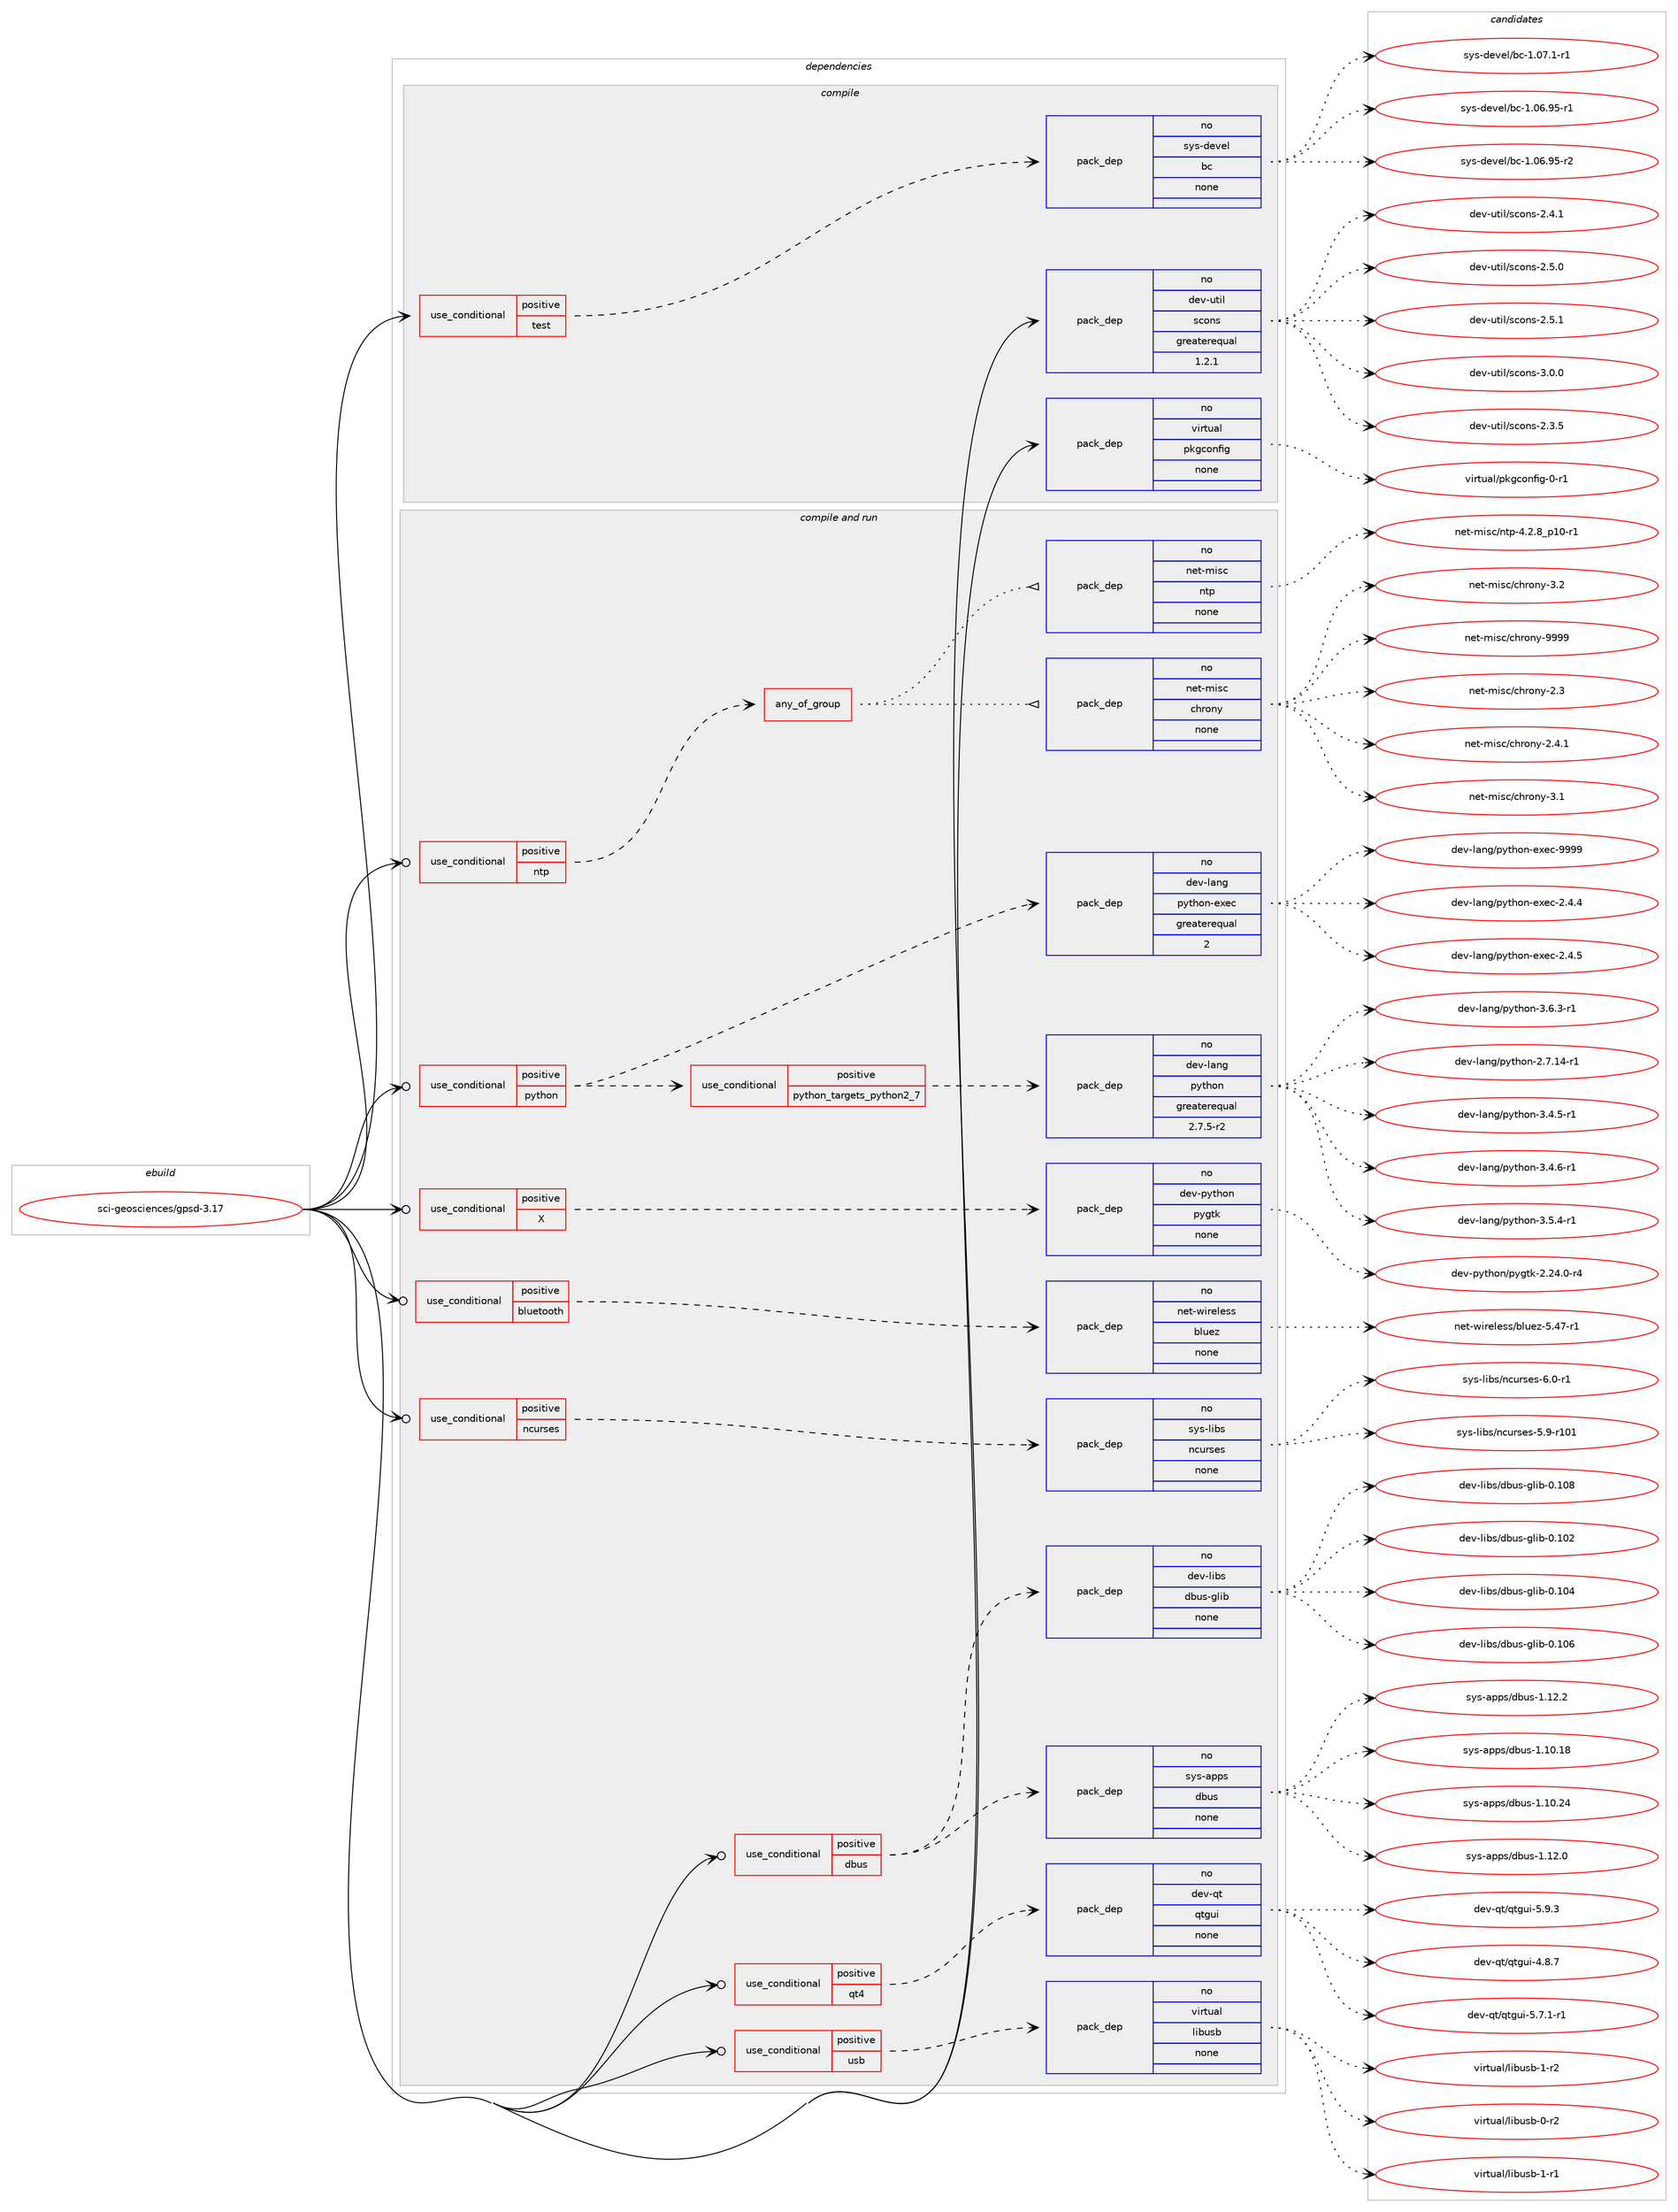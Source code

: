 digraph prolog {

# *************
# Graph options
# *************

newrank=true;
concentrate=true;
compound=true;
graph [rankdir=LR,fontname=Helvetica,fontsize=10,ranksep=1.5];#, ranksep=2.5, nodesep=0.2];
edge  [arrowhead=vee];
node  [fontname=Helvetica,fontsize=10];

# **********
# The ebuild
# **********

subgraph cluster_leftcol {
color=gray;
rank=same;
label=<<i>ebuild</i>>;
id [label="sci-geosciences/gpsd-3.17", color=red, width=4, href="../sci-geosciences/gpsd-3.17.svg"];
}

# ****************
# The dependencies
# ****************

subgraph cluster_midcol {
color=gray;
label=<<i>dependencies</i>>;
subgraph cluster_compile {
fillcolor="#eeeeee";
style=filled;
label=<<i>compile</i>>;
subgraph cond318 {
dependency1106 [label=<<TABLE BORDER="0" CELLBORDER="1" CELLSPACING="0" CELLPADDING="4"><TR><TD ROWSPAN="3" CELLPADDING="10">use_conditional</TD></TR><TR><TD>positive</TD></TR><TR><TD>test</TD></TR></TABLE>>, shape=none, color=red];
subgraph pack765 {
dependency1107 [label=<<TABLE BORDER="0" CELLBORDER="1" CELLSPACING="0" CELLPADDING="4" WIDTH="220"><TR><TD ROWSPAN="6" CELLPADDING="30">pack_dep</TD></TR><TR><TD WIDTH="110">no</TD></TR><TR><TD>sys-devel</TD></TR><TR><TD>bc</TD></TR><TR><TD>none</TD></TR><TR><TD></TD></TR></TABLE>>, shape=none, color=blue];
}
dependency1106:e -> dependency1107:w [weight=20,style="dashed",arrowhead="vee"];
}
id:e -> dependency1106:w [weight=20,style="solid",arrowhead="vee"];
subgraph pack766 {
dependency1108 [label=<<TABLE BORDER="0" CELLBORDER="1" CELLSPACING="0" CELLPADDING="4" WIDTH="220"><TR><TD ROWSPAN="6" CELLPADDING="30">pack_dep</TD></TR><TR><TD WIDTH="110">no</TD></TR><TR><TD>dev-util</TD></TR><TR><TD>scons</TD></TR><TR><TD>greaterequal</TD></TR><TR><TD>1.2.1</TD></TR></TABLE>>, shape=none, color=blue];
}
id:e -> dependency1108:w [weight=20,style="solid",arrowhead="vee"];
subgraph pack767 {
dependency1109 [label=<<TABLE BORDER="0" CELLBORDER="1" CELLSPACING="0" CELLPADDING="4" WIDTH="220"><TR><TD ROWSPAN="6" CELLPADDING="30">pack_dep</TD></TR><TR><TD WIDTH="110">no</TD></TR><TR><TD>virtual</TD></TR><TR><TD>pkgconfig</TD></TR><TR><TD>none</TD></TR><TR><TD></TD></TR></TABLE>>, shape=none, color=blue];
}
id:e -> dependency1109:w [weight=20,style="solid",arrowhead="vee"];
}
subgraph cluster_compileandrun {
fillcolor="#eeeeee";
style=filled;
label=<<i>compile and run</i>>;
subgraph cond319 {
dependency1110 [label=<<TABLE BORDER="0" CELLBORDER="1" CELLSPACING="0" CELLPADDING="4"><TR><TD ROWSPAN="3" CELLPADDING="10">use_conditional</TD></TR><TR><TD>positive</TD></TR><TR><TD>X</TD></TR></TABLE>>, shape=none, color=red];
subgraph pack768 {
dependency1111 [label=<<TABLE BORDER="0" CELLBORDER="1" CELLSPACING="0" CELLPADDING="4" WIDTH="220"><TR><TD ROWSPAN="6" CELLPADDING="30">pack_dep</TD></TR><TR><TD WIDTH="110">no</TD></TR><TR><TD>dev-python</TD></TR><TR><TD>pygtk</TD></TR><TR><TD>none</TD></TR><TR><TD></TD></TR></TABLE>>, shape=none, color=blue];
}
dependency1110:e -> dependency1111:w [weight=20,style="dashed",arrowhead="vee"];
}
id:e -> dependency1110:w [weight=20,style="solid",arrowhead="odotvee"];
subgraph cond320 {
dependency1112 [label=<<TABLE BORDER="0" CELLBORDER="1" CELLSPACING="0" CELLPADDING="4"><TR><TD ROWSPAN="3" CELLPADDING="10">use_conditional</TD></TR><TR><TD>positive</TD></TR><TR><TD>bluetooth</TD></TR></TABLE>>, shape=none, color=red];
subgraph pack769 {
dependency1113 [label=<<TABLE BORDER="0" CELLBORDER="1" CELLSPACING="0" CELLPADDING="4" WIDTH="220"><TR><TD ROWSPAN="6" CELLPADDING="30">pack_dep</TD></TR><TR><TD WIDTH="110">no</TD></TR><TR><TD>net-wireless</TD></TR><TR><TD>bluez</TD></TR><TR><TD>none</TD></TR><TR><TD></TD></TR></TABLE>>, shape=none, color=blue];
}
dependency1112:e -> dependency1113:w [weight=20,style="dashed",arrowhead="vee"];
}
id:e -> dependency1112:w [weight=20,style="solid",arrowhead="odotvee"];
subgraph cond321 {
dependency1114 [label=<<TABLE BORDER="0" CELLBORDER="1" CELLSPACING="0" CELLPADDING="4"><TR><TD ROWSPAN="3" CELLPADDING="10">use_conditional</TD></TR><TR><TD>positive</TD></TR><TR><TD>dbus</TD></TR></TABLE>>, shape=none, color=red];
subgraph pack770 {
dependency1115 [label=<<TABLE BORDER="0" CELLBORDER="1" CELLSPACING="0" CELLPADDING="4" WIDTH="220"><TR><TD ROWSPAN="6" CELLPADDING="30">pack_dep</TD></TR><TR><TD WIDTH="110">no</TD></TR><TR><TD>sys-apps</TD></TR><TR><TD>dbus</TD></TR><TR><TD>none</TD></TR><TR><TD></TD></TR></TABLE>>, shape=none, color=blue];
}
dependency1114:e -> dependency1115:w [weight=20,style="dashed",arrowhead="vee"];
subgraph pack771 {
dependency1116 [label=<<TABLE BORDER="0" CELLBORDER="1" CELLSPACING="0" CELLPADDING="4" WIDTH="220"><TR><TD ROWSPAN="6" CELLPADDING="30">pack_dep</TD></TR><TR><TD WIDTH="110">no</TD></TR><TR><TD>dev-libs</TD></TR><TR><TD>dbus-glib</TD></TR><TR><TD>none</TD></TR><TR><TD></TD></TR></TABLE>>, shape=none, color=blue];
}
dependency1114:e -> dependency1116:w [weight=20,style="dashed",arrowhead="vee"];
}
id:e -> dependency1114:w [weight=20,style="solid",arrowhead="odotvee"];
subgraph cond322 {
dependency1117 [label=<<TABLE BORDER="0" CELLBORDER="1" CELLSPACING="0" CELLPADDING="4"><TR><TD ROWSPAN="3" CELLPADDING="10">use_conditional</TD></TR><TR><TD>positive</TD></TR><TR><TD>ncurses</TD></TR></TABLE>>, shape=none, color=red];
subgraph pack772 {
dependency1118 [label=<<TABLE BORDER="0" CELLBORDER="1" CELLSPACING="0" CELLPADDING="4" WIDTH="220"><TR><TD ROWSPAN="6" CELLPADDING="30">pack_dep</TD></TR><TR><TD WIDTH="110">no</TD></TR><TR><TD>sys-libs</TD></TR><TR><TD>ncurses</TD></TR><TR><TD>none</TD></TR><TR><TD></TD></TR></TABLE>>, shape=none, color=blue];
}
dependency1117:e -> dependency1118:w [weight=20,style="dashed",arrowhead="vee"];
}
id:e -> dependency1117:w [weight=20,style="solid",arrowhead="odotvee"];
subgraph cond323 {
dependency1119 [label=<<TABLE BORDER="0" CELLBORDER="1" CELLSPACING="0" CELLPADDING="4"><TR><TD ROWSPAN="3" CELLPADDING="10">use_conditional</TD></TR><TR><TD>positive</TD></TR><TR><TD>ntp</TD></TR></TABLE>>, shape=none, color=red];
subgraph any22 {
dependency1120 [label=<<TABLE BORDER="0" CELLBORDER="1" CELLSPACING="0" CELLPADDING="4"><TR><TD CELLPADDING="10">any_of_group</TD></TR></TABLE>>, shape=none, color=red];subgraph pack773 {
dependency1121 [label=<<TABLE BORDER="0" CELLBORDER="1" CELLSPACING="0" CELLPADDING="4" WIDTH="220"><TR><TD ROWSPAN="6" CELLPADDING="30">pack_dep</TD></TR><TR><TD WIDTH="110">no</TD></TR><TR><TD>net-misc</TD></TR><TR><TD>ntp</TD></TR><TR><TD>none</TD></TR><TR><TD></TD></TR></TABLE>>, shape=none, color=blue];
}
dependency1120:e -> dependency1121:w [weight=20,style="dotted",arrowhead="oinv"];
subgraph pack774 {
dependency1122 [label=<<TABLE BORDER="0" CELLBORDER="1" CELLSPACING="0" CELLPADDING="4" WIDTH="220"><TR><TD ROWSPAN="6" CELLPADDING="30">pack_dep</TD></TR><TR><TD WIDTH="110">no</TD></TR><TR><TD>net-misc</TD></TR><TR><TD>chrony</TD></TR><TR><TD>none</TD></TR><TR><TD></TD></TR></TABLE>>, shape=none, color=blue];
}
dependency1120:e -> dependency1122:w [weight=20,style="dotted",arrowhead="oinv"];
}
dependency1119:e -> dependency1120:w [weight=20,style="dashed",arrowhead="vee"];
}
id:e -> dependency1119:w [weight=20,style="solid",arrowhead="odotvee"];
subgraph cond324 {
dependency1123 [label=<<TABLE BORDER="0" CELLBORDER="1" CELLSPACING="0" CELLPADDING="4"><TR><TD ROWSPAN="3" CELLPADDING="10">use_conditional</TD></TR><TR><TD>positive</TD></TR><TR><TD>python</TD></TR></TABLE>>, shape=none, color=red];
subgraph cond325 {
dependency1124 [label=<<TABLE BORDER="0" CELLBORDER="1" CELLSPACING="0" CELLPADDING="4"><TR><TD ROWSPAN="3" CELLPADDING="10">use_conditional</TD></TR><TR><TD>positive</TD></TR><TR><TD>python_targets_python2_7</TD></TR></TABLE>>, shape=none, color=red];
subgraph pack775 {
dependency1125 [label=<<TABLE BORDER="0" CELLBORDER="1" CELLSPACING="0" CELLPADDING="4" WIDTH="220"><TR><TD ROWSPAN="6" CELLPADDING="30">pack_dep</TD></TR><TR><TD WIDTH="110">no</TD></TR><TR><TD>dev-lang</TD></TR><TR><TD>python</TD></TR><TR><TD>greaterequal</TD></TR><TR><TD>2.7.5-r2</TD></TR></TABLE>>, shape=none, color=blue];
}
dependency1124:e -> dependency1125:w [weight=20,style="dashed",arrowhead="vee"];
}
dependency1123:e -> dependency1124:w [weight=20,style="dashed",arrowhead="vee"];
subgraph pack776 {
dependency1126 [label=<<TABLE BORDER="0" CELLBORDER="1" CELLSPACING="0" CELLPADDING="4" WIDTH="220"><TR><TD ROWSPAN="6" CELLPADDING="30">pack_dep</TD></TR><TR><TD WIDTH="110">no</TD></TR><TR><TD>dev-lang</TD></TR><TR><TD>python-exec</TD></TR><TR><TD>greaterequal</TD></TR><TR><TD>2</TD></TR></TABLE>>, shape=none, color=blue];
}
dependency1123:e -> dependency1126:w [weight=20,style="dashed",arrowhead="vee"];
}
id:e -> dependency1123:w [weight=20,style="solid",arrowhead="odotvee"];
subgraph cond326 {
dependency1127 [label=<<TABLE BORDER="0" CELLBORDER="1" CELLSPACING="0" CELLPADDING="4"><TR><TD ROWSPAN="3" CELLPADDING="10">use_conditional</TD></TR><TR><TD>positive</TD></TR><TR><TD>qt4</TD></TR></TABLE>>, shape=none, color=red];
subgraph pack777 {
dependency1128 [label=<<TABLE BORDER="0" CELLBORDER="1" CELLSPACING="0" CELLPADDING="4" WIDTH="220"><TR><TD ROWSPAN="6" CELLPADDING="30">pack_dep</TD></TR><TR><TD WIDTH="110">no</TD></TR><TR><TD>dev-qt</TD></TR><TR><TD>qtgui</TD></TR><TR><TD>none</TD></TR><TR><TD></TD></TR></TABLE>>, shape=none, color=blue];
}
dependency1127:e -> dependency1128:w [weight=20,style="dashed",arrowhead="vee"];
}
id:e -> dependency1127:w [weight=20,style="solid",arrowhead="odotvee"];
subgraph cond327 {
dependency1129 [label=<<TABLE BORDER="0" CELLBORDER="1" CELLSPACING="0" CELLPADDING="4"><TR><TD ROWSPAN="3" CELLPADDING="10">use_conditional</TD></TR><TR><TD>positive</TD></TR><TR><TD>usb</TD></TR></TABLE>>, shape=none, color=red];
subgraph pack778 {
dependency1130 [label=<<TABLE BORDER="0" CELLBORDER="1" CELLSPACING="0" CELLPADDING="4" WIDTH="220"><TR><TD ROWSPAN="6" CELLPADDING="30">pack_dep</TD></TR><TR><TD WIDTH="110">no</TD></TR><TR><TD>virtual</TD></TR><TR><TD>libusb</TD></TR><TR><TD>none</TD></TR><TR><TD></TD></TR></TABLE>>, shape=none, color=blue];
}
dependency1129:e -> dependency1130:w [weight=20,style="dashed",arrowhead="vee"];
}
id:e -> dependency1129:w [weight=20,style="solid",arrowhead="odotvee"];
}
subgraph cluster_run {
fillcolor="#eeeeee";
style=filled;
label=<<i>run</i>>;
}
}

# **************
# The candidates
# **************

subgraph cluster_choices {
rank=same;
color=gray;
label=<<i>candidates</i>>;

subgraph choice765 {
color=black;
nodesep=1;
choice1151211154510010111810110847989945494648544657534511449 [label="sys-devel/bc-1.06.95-r1", color=red, width=4,href="../sys-devel/bc-1.06.95-r1.svg"];
choice1151211154510010111810110847989945494648544657534511450 [label="sys-devel/bc-1.06.95-r2", color=red, width=4,href="../sys-devel/bc-1.06.95-r2.svg"];
choice11512111545100101118101108479899454946485546494511449 [label="sys-devel/bc-1.07.1-r1", color=red, width=4,href="../sys-devel/bc-1.07.1-r1.svg"];
dependency1107:e -> choice1151211154510010111810110847989945494648544657534511449:w [style=dotted,weight="100"];
dependency1107:e -> choice1151211154510010111810110847989945494648544657534511450:w [style=dotted,weight="100"];
dependency1107:e -> choice11512111545100101118101108479899454946485546494511449:w [style=dotted,weight="100"];
}
subgraph choice766 {
color=black;
nodesep=1;
choice100101118451171161051084711599111110115455046514653 [label="dev-util/scons-2.3.5", color=red, width=4,href="../dev-util/scons-2.3.5.svg"];
choice100101118451171161051084711599111110115455046524649 [label="dev-util/scons-2.4.1", color=red, width=4,href="../dev-util/scons-2.4.1.svg"];
choice100101118451171161051084711599111110115455046534648 [label="dev-util/scons-2.5.0", color=red, width=4,href="../dev-util/scons-2.5.0.svg"];
choice100101118451171161051084711599111110115455046534649 [label="dev-util/scons-2.5.1", color=red, width=4,href="../dev-util/scons-2.5.1.svg"];
choice100101118451171161051084711599111110115455146484648 [label="dev-util/scons-3.0.0", color=red, width=4,href="../dev-util/scons-3.0.0.svg"];
dependency1108:e -> choice100101118451171161051084711599111110115455046514653:w [style=dotted,weight="100"];
dependency1108:e -> choice100101118451171161051084711599111110115455046524649:w [style=dotted,weight="100"];
dependency1108:e -> choice100101118451171161051084711599111110115455046534648:w [style=dotted,weight="100"];
dependency1108:e -> choice100101118451171161051084711599111110115455046534649:w [style=dotted,weight="100"];
dependency1108:e -> choice100101118451171161051084711599111110115455146484648:w [style=dotted,weight="100"];
}
subgraph choice767 {
color=black;
nodesep=1;
choice11810511411611797108471121071039911111010210510345484511449 [label="virtual/pkgconfig-0-r1", color=red, width=4,href="../virtual/pkgconfig-0-r1.svg"];
dependency1109:e -> choice11810511411611797108471121071039911111010210510345484511449:w [style=dotted,weight="100"];
}
subgraph choice768 {
color=black;
nodesep=1;
choice1001011184511212111610411111047112121103116107455046505246484511452 [label="dev-python/pygtk-2.24.0-r4", color=red, width=4,href="../dev-python/pygtk-2.24.0-r4.svg"];
dependency1111:e -> choice1001011184511212111610411111047112121103116107455046505246484511452:w [style=dotted,weight="100"];
}
subgraph choice769 {
color=black;
nodesep=1;
choice11010111645119105114101108101115115479810811710112245534652554511449 [label="net-wireless/bluez-5.47-r1", color=red, width=4,href="../net-wireless/bluez-5.47-r1.svg"];
dependency1113:e -> choice11010111645119105114101108101115115479810811710112245534652554511449:w [style=dotted,weight="100"];
}
subgraph choice770 {
color=black;
nodesep=1;
choice115121115459711211211547100981171154549464948464956 [label="sys-apps/dbus-1.10.18", color=red, width=4,href="../sys-apps/dbus-1.10.18.svg"];
choice115121115459711211211547100981171154549464948465052 [label="sys-apps/dbus-1.10.24", color=red, width=4,href="../sys-apps/dbus-1.10.24.svg"];
choice1151211154597112112115471009811711545494649504648 [label="sys-apps/dbus-1.12.0", color=red, width=4,href="../sys-apps/dbus-1.12.0.svg"];
choice1151211154597112112115471009811711545494649504650 [label="sys-apps/dbus-1.12.2", color=red, width=4,href="../sys-apps/dbus-1.12.2.svg"];
dependency1115:e -> choice115121115459711211211547100981171154549464948464956:w [style=dotted,weight="100"];
dependency1115:e -> choice115121115459711211211547100981171154549464948465052:w [style=dotted,weight="100"];
dependency1115:e -> choice1151211154597112112115471009811711545494649504648:w [style=dotted,weight="100"];
dependency1115:e -> choice1151211154597112112115471009811711545494649504650:w [style=dotted,weight="100"];
}
subgraph choice771 {
color=black;
nodesep=1;
choice100101118451081059811547100981171154510310810598454846494850 [label="dev-libs/dbus-glib-0.102", color=red, width=4,href="../dev-libs/dbus-glib-0.102.svg"];
choice100101118451081059811547100981171154510310810598454846494852 [label="dev-libs/dbus-glib-0.104", color=red, width=4,href="../dev-libs/dbus-glib-0.104.svg"];
choice100101118451081059811547100981171154510310810598454846494854 [label="dev-libs/dbus-glib-0.106", color=red, width=4,href="../dev-libs/dbus-glib-0.106.svg"];
choice100101118451081059811547100981171154510310810598454846494856 [label="dev-libs/dbus-glib-0.108", color=red, width=4,href="../dev-libs/dbus-glib-0.108.svg"];
dependency1116:e -> choice100101118451081059811547100981171154510310810598454846494850:w [style=dotted,weight="100"];
dependency1116:e -> choice100101118451081059811547100981171154510310810598454846494852:w [style=dotted,weight="100"];
dependency1116:e -> choice100101118451081059811547100981171154510310810598454846494854:w [style=dotted,weight="100"];
dependency1116:e -> choice100101118451081059811547100981171154510310810598454846494856:w [style=dotted,weight="100"];
}
subgraph choice772 {
color=black;
nodesep=1;
choice115121115451081059811547110991171141151011154553465745114494849 [label="sys-libs/ncurses-5.9-r101", color=red, width=4,href="../sys-libs/ncurses-5.9-r101.svg"];
choice11512111545108105981154711099117114115101115455446484511449 [label="sys-libs/ncurses-6.0-r1", color=red, width=4,href="../sys-libs/ncurses-6.0-r1.svg"];
dependency1118:e -> choice115121115451081059811547110991171141151011154553465745114494849:w [style=dotted,weight="100"];
dependency1118:e -> choice11512111545108105981154711099117114115101115455446484511449:w [style=dotted,weight="100"];
}
subgraph choice773 {
color=black;
nodesep=1;
choice1101011164510910511599471101161124552465046569511249484511449 [label="net-misc/ntp-4.2.8_p10-r1", color=red, width=4,href="../net-misc/ntp-4.2.8_p10-r1.svg"];
dependency1121:e -> choice1101011164510910511599471101161124552465046569511249484511449:w [style=dotted,weight="100"];
}
subgraph choice774 {
color=black;
nodesep=1;
choice1101011164510910511599479910411411111012145504651 [label="net-misc/chrony-2.3", color=red, width=4,href="../net-misc/chrony-2.3.svg"];
choice11010111645109105115994799104114111110121455046524649 [label="net-misc/chrony-2.4.1", color=red, width=4,href="../net-misc/chrony-2.4.1.svg"];
choice1101011164510910511599479910411411111012145514649 [label="net-misc/chrony-3.1", color=red, width=4,href="../net-misc/chrony-3.1.svg"];
choice1101011164510910511599479910411411111012145514650 [label="net-misc/chrony-3.2", color=red, width=4,href="../net-misc/chrony-3.2.svg"];
choice110101116451091051159947991041141111101214557575757 [label="net-misc/chrony-9999", color=red, width=4,href="../net-misc/chrony-9999.svg"];
dependency1122:e -> choice1101011164510910511599479910411411111012145504651:w [style=dotted,weight="100"];
dependency1122:e -> choice11010111645109105115994799104114111110121455046524649:w [style=dotted,weight="100"];
dependency1122:e -> choice1101011164510910511599479910411411111012145514649:w [style=dotted,weight="100"];
dependency1122:e -> choice1101011164510910511599479910411411111012145514650:w [style=dotted,weight="100"];
dependency1122:e -> choice110101116451091051159947991041141111101214557575757:w [style=dotted,weight="100"];
}
subgraph choice775 {
color=black;
nodesep=1;
choice100101118451089711010347112121116104111110455046554649524511449 [label="dev-lang/python-2.7.14-r1", color=red, width=4,href="../dev-lang/python-2.7.14-r1.svg"];
choice1001011184510897110103471121211161041111104551465246534511449 [label="dev-lang/python-3.4.5-r1", color=red, width=4,href="../dev-lang/python-3.4.5-r1.svg"];
choice1001011184510897110103471121211161041111104551465246544511449 [label="dev-lang/python-3.4.6-r1", color=red, width=4,href="../dev-lang/python-3.4.6-r1.svg"];
choice1001011184510897110103471121211161041111104551465346524511449 [label="dev-lang/python-3.5.4-r1", color=red, width=4,href="../dev-lang/python-3.5.4-r1.svg"];
choice1001011184510897110103471121211161041111104551465446514511449 [label="dev-lang/python-3.6.3-r1", color=red, width=4,href="../dev-lang/python-3.6.3-r1.svg"];
dependency1125:e -> choice100101118451089711010347112121116104111110455046554649524511449:w [style=dotted,weight="100"];
dependency1125:e -> choice1001011184510897110103471121211161041111104551465246534511449:w [style=dotted,weight="100"];
dependency1125:e -> choice1001011184510897110103471121211161041111104551465246544511449:w [style=dotted,weight="100"];
dependency1125:e -> choice1001011184510897110103471121211161041111104551465346524511449:w [style=dotted,weight="100"];
dependency1125:e -> choice1001011184510897110103471121211161041111104551465446514511449:w [style=dotted,weight="100"];
}
subgraph choice776 {
color=black;
nodesep=1;
choice1001011184510897110103471121211161041111104510112010199455046524652 [label="dev-lang/python-exec-2.4.4", color=red, width=4,href="../dev-lang/python-exec-2.4.4.svg"];
choice1001011184510897110103471121211161041111104510112010199455046524653 [label="dev-lang/python-exec-2.4.5", color=red, width=4,href="../dev-lang/python-exec-2.4.5.svg"];
choice10010111845108971101034711212111610411111045101120101994557575757 [label="dev-lang/python-exec-9999", color=red, width=4,href="../dev-lang/python-exec-9999.svg"];
dependency1126:e -> choice1001011184510897110103471121211161041111104510112010199455046524652:w [style=dotted,weight="100"];
dependency1126:e -> choice1001011184510897110103471121211161041111104510112010199455046524653:w [style=dotted,weight="100"];
dependency1126:e -> choice10010111845108971101034711212111610411111045101120101994557575757:w [style=dotted,weight="100"];
}
subgraph choice777 {
color=black;
nodesep=1;
choice1001011184511311647113116103117105455246564655 [label="dev-qt/qtgui-4.8.7", color=red, width=4,href="../dev-qt/qtgui-4.8.7.svg"];
choice10010111845113116471131161031171054553465546494511449 [label="dev-qt/qtgui-5.7.1-r1", color=red, width=4,href="../dev-qt/qtgui-5.7.1-r1.svg"];
choice1001011184511311647113116103117105455346574651 [label="dev-qt/qtgui-5.9.3", color=red, width=4,href="../dev-qt/qtgui-5.9.3.svg"];
dependency1128:e -> choice1001011184511311647113116103117105455246564655:w [style=dotted,weight="100"];
dependency1128:e -> choice10010111845113116471131161031171054553465546494511449:w [style=dotted,weight="100"];
dependency1128:e -> choice1001011184511311647113116103117105455346574651:w [style=dotted,weight="100"];
}
subgraph choice778 {
color=black;
nodesep=1;
choice1181051141161179710847108105981171159845484511450 [label="virtual/libusb-0-r2", color=red, width=4,href="../virtual/libusb-0-r2.svg"];
choice1181051141161179710847108105981171159845494511449 [label="virtual/libusb-1-r1", color=red, width=4,href="../virtual/libusb-1-r1.svg"];
choice1181051141161179710847108105981171159845494511450 [label="virtual/libusb-1-r2", color=red, width=4,href="../virtual/libusb-1-r2.svg"];
dependency1130:e -> choice1181051141161179710847108105981171159845484511450:w [style=dotted,weight="100"];
dependency1130:e -> choice1181051141161179710847108105981171159845494511449:w [style=dotted,weight="100"];
dependency1130:e -> choice1181051141161179710847108105981171159845494511450:w [style=dotted,weight="100"];
}
}

}
